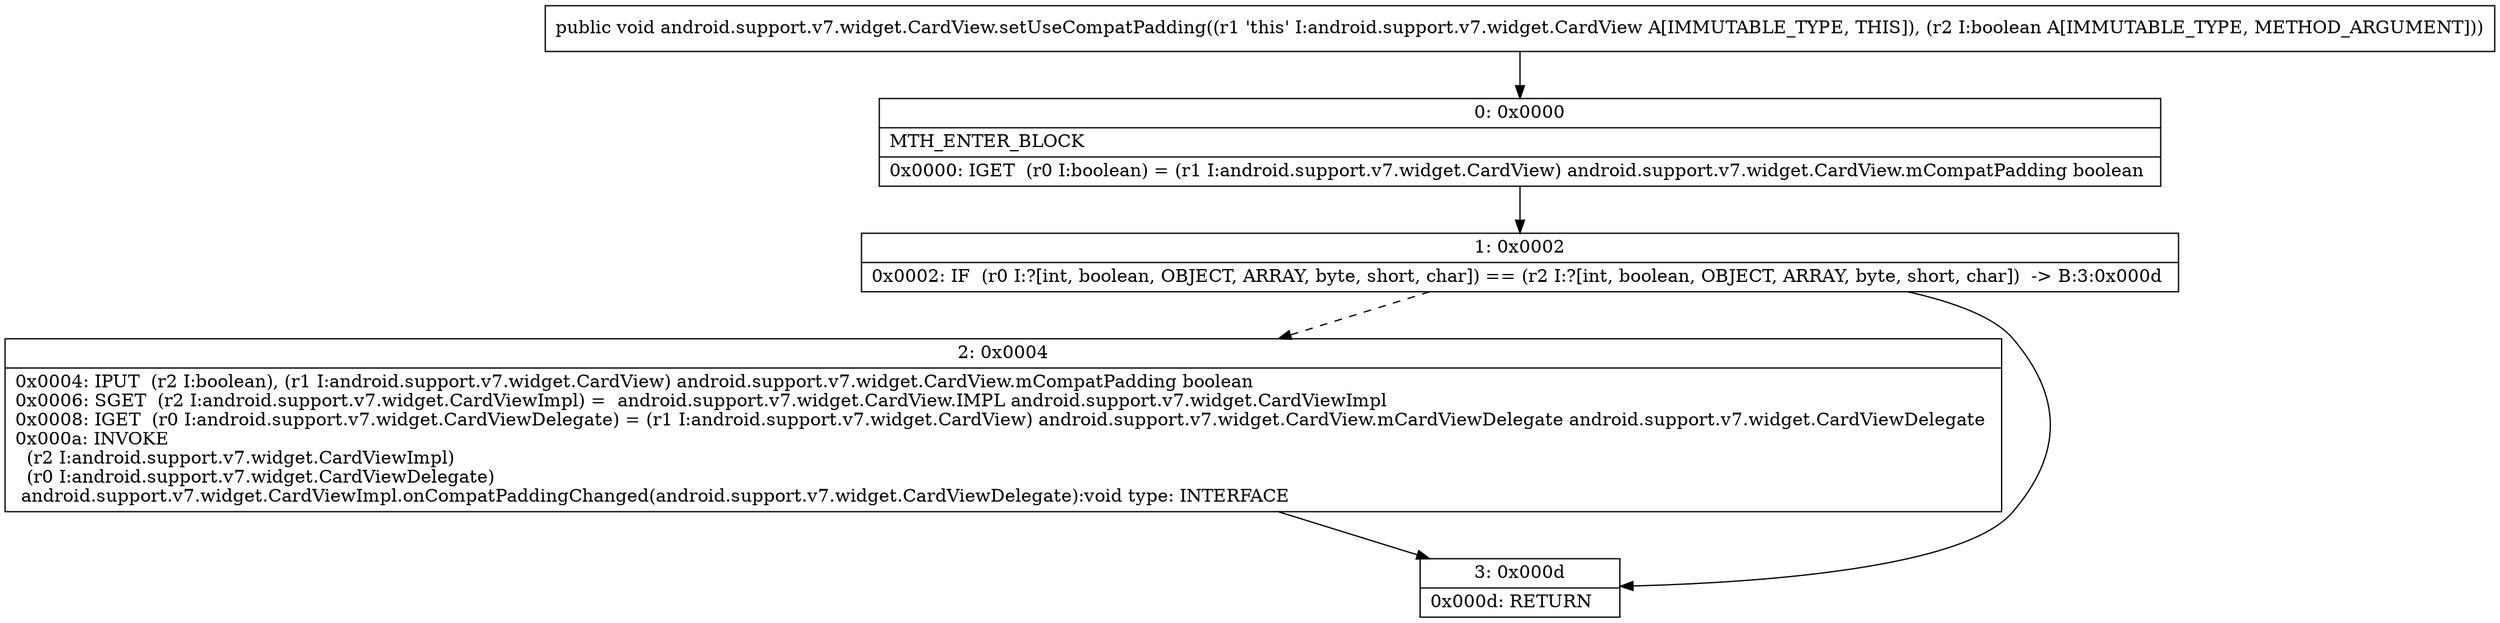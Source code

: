digraph "CFG forandroid.support.v7.widget.CardView.setUseCompatPadding(Z)V" {
Node_0 [shape=record,label="{0\:\ 0x0000|MTH_ENTER_BLOCK\l|0x0000: IGET  (r0 I:boolean) = (r1 I:android.support.v7.widget.CardView) android.support.v7.widget.CardView.mCompatPadding boolean \l}"];
Node_1 [shape=record,label="{1\:\ 0x0002|0x0002: IF  (r0 I:?[int, boolean, OBJECT, ARRAY, byte, short, char]) == (r2 I:?[int, boolean, OBJECT, ARRAY, byte, short, char])  \-\> B:3:0x000d \l}"];
Node_2 [shape=record,label="{2\:\ 0x0004|0x0004: IPUT  (r2 I:boolean), (r1 I:android.support.v7.widget.CardView) android.support.v7.widget.CardView.mCompatPadding boolean \l0x0006: SGET  (r2 I:android.support.v7.widget.CardViewImpl) =  android.support.v7.widget.CardView.IMPL android.support.v7.widget.CardViewImpl \l0x0008: IGET  (r0 I:android.support.v7.widget.CardViewDelegate) = (r1 I:android.support.v7.widget.CardView) android.support.v7.widget.CardView.mCardViewDelegate android.support.v7.widget.CardViewDelegate \l0x000a: INVOKE  \l  (r2 I:android.support.v7.widget.CardViewImpl)\l  (r0 I:android.support.v7.widget.CardViewDelegate)\l android.support.v7.widget.CardViewImpl.onCompatPaddingChanged(android.support.v7.widget.CardViewDelegate):void type: INTERFACE \l}"];
Node_3 [shape=record,label="{3\:\ 0x000d|0x000d: RETURN   \l}"];
MethodNode[shape=record,label="{public void android.support.v7.widget.CardView.setUseCompatPadding((r1 'this' I:android.support.v7.widget.CardView A[IMMUTABLE_TYPE, THIS]), (r2 I:boolean A[IMMUTABLE_TYPE, METHOD_ARGUMENT])) }"];
MethodNode -> Node_0;
Node_0 -> Node_1;
Node_1 -> Node_2[style=dashed];
Node_1 -> Node_3;
Node_2 -> Node_3;
}

